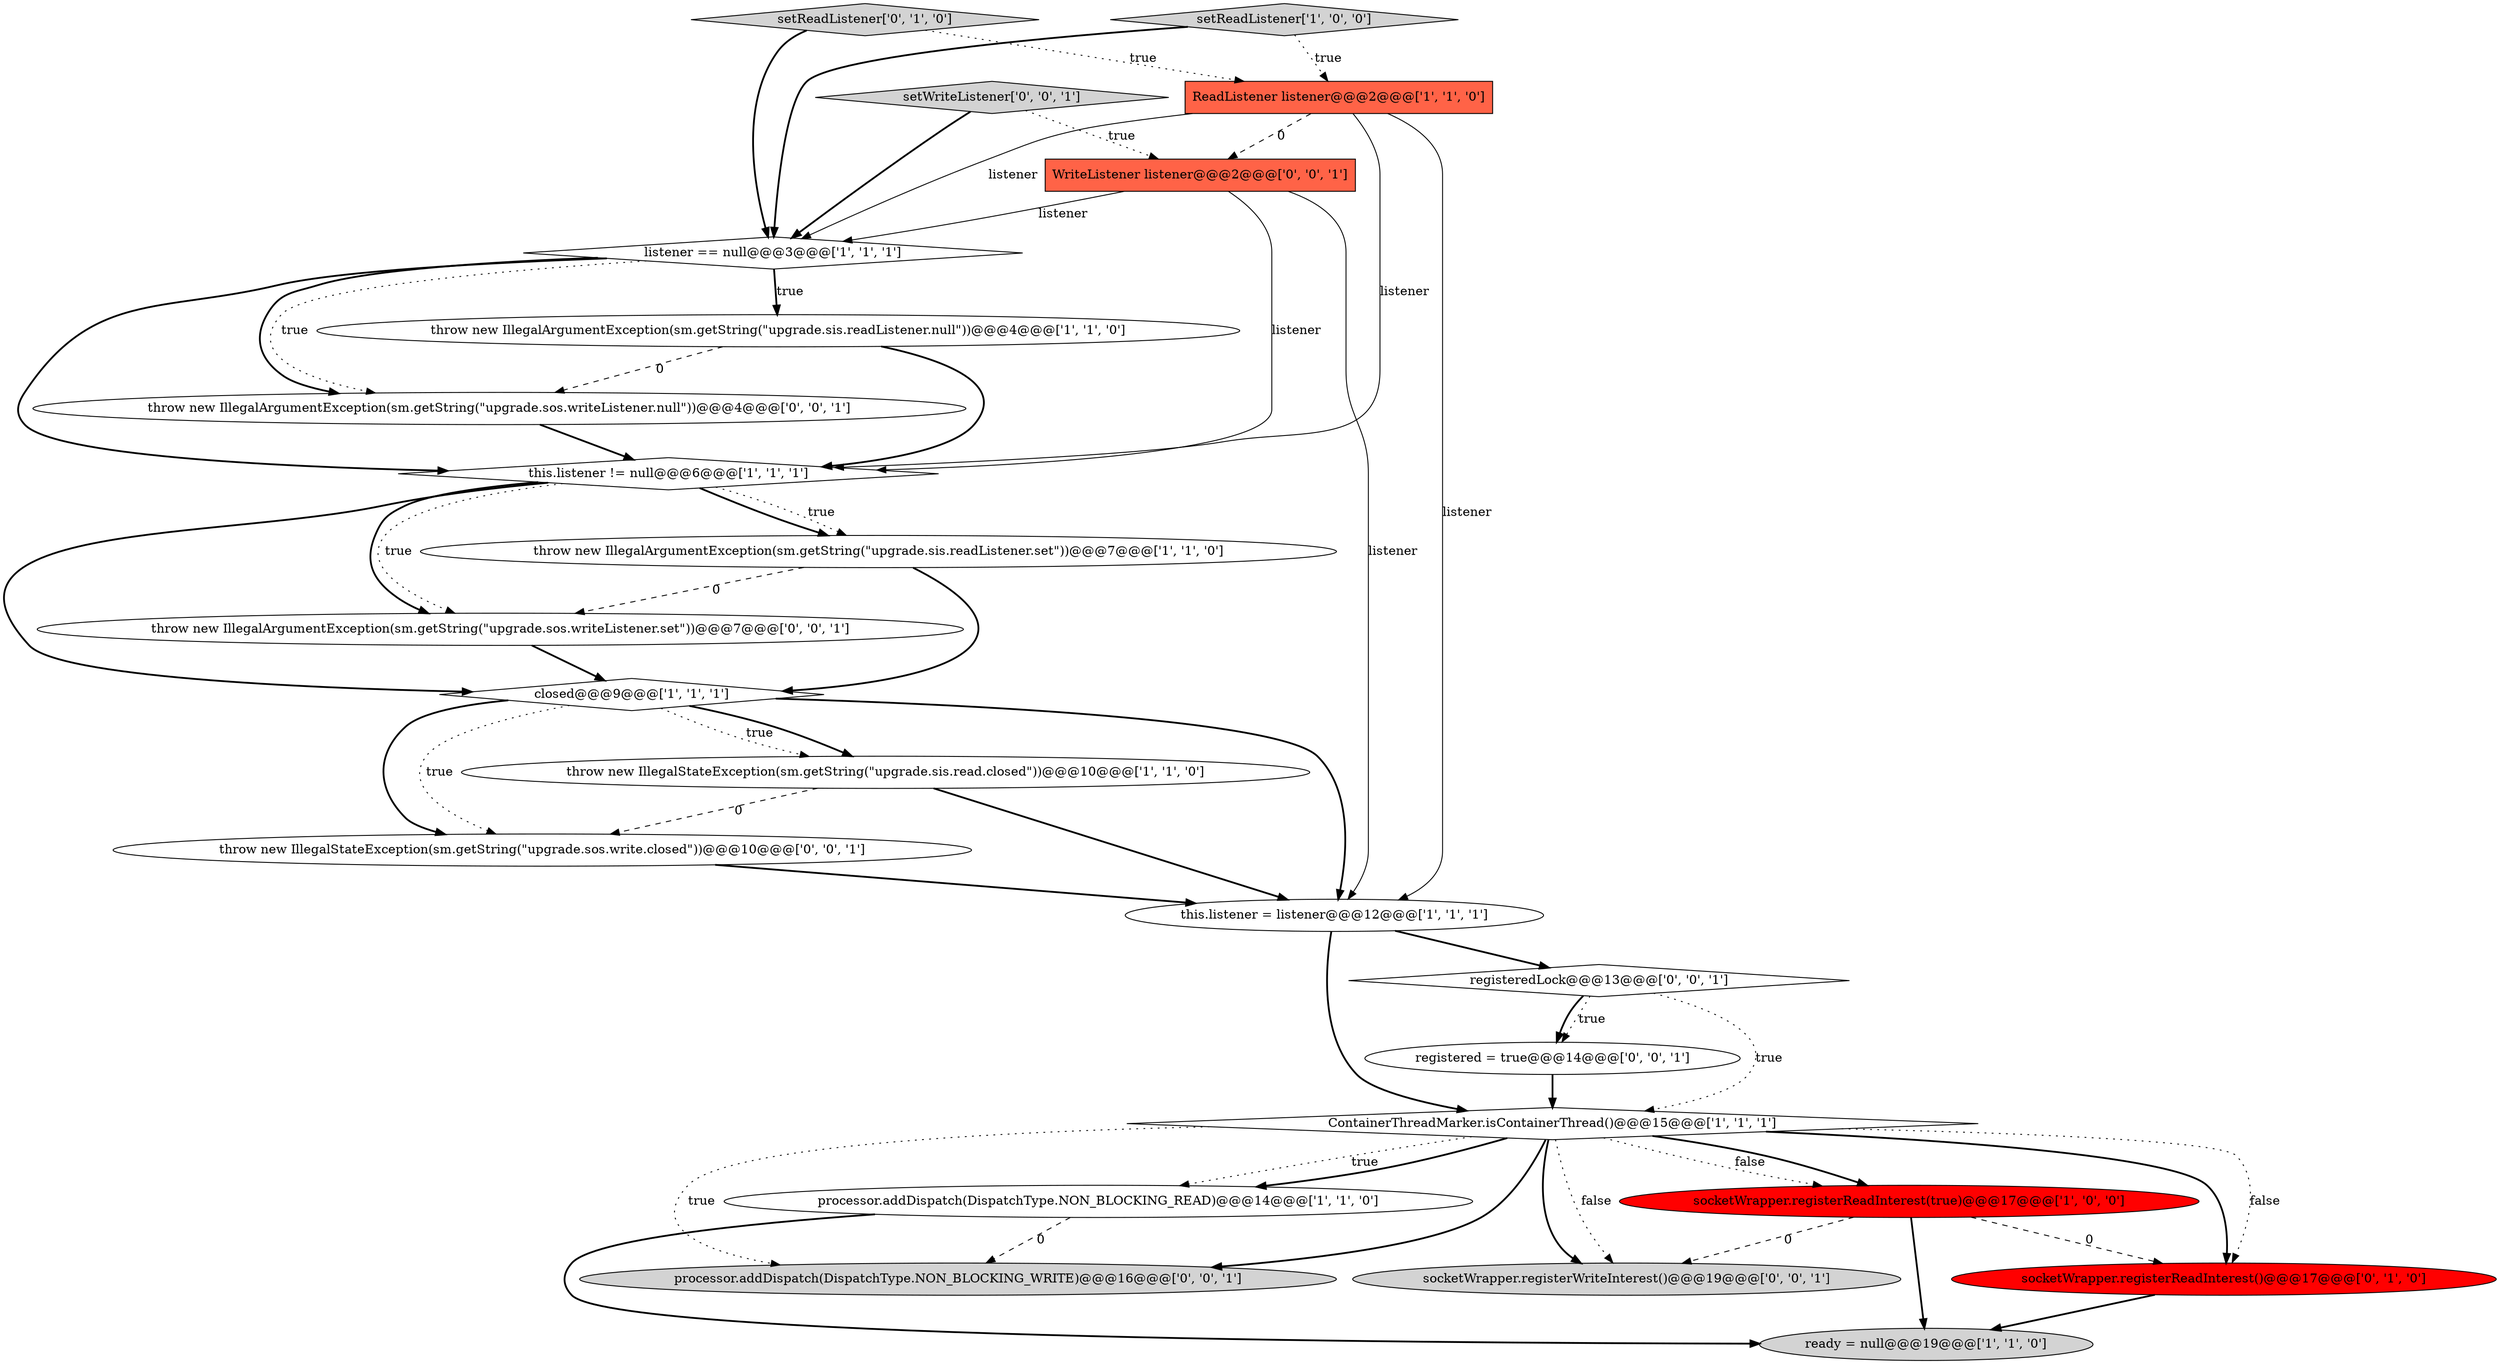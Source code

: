 digraph {
17 [style = filled, label = "throw new IllegalStateException(sm.getString(\"upgrade.sos.write.closed\"))@@@10@@@['0', '0', '1']", fillcolor = white, shape = ellipse image = "AAA0AAABBB3BBB"];
0 [style = filled, label = "this.listener != null@@@6@@@['1', '1', '1']", fillcolor = white, shape = diamond image = "AAA0AAABBB1BBB"];
7 [style = filled, label = "setReadListener['1', '0', '0']", fillcolor = lightgray, shape = diamond image = "AAA0AAABBB1BBB"];
23 [style = filled, label = "setWriteListener['0', '0', '1']", fillcolor = lightgray, shape = diamond image = "AAA0AAABBB3BBB"];
8 [style = filled, label = "ContainerThreadMarker.isContainerThread()@@@15@@@['1', '1', '1']", fillcolor = white, shape = diamond image = "AAA0AAABBB1BBB"];
4 [style = filled, label = "ready = null@@@19@@@['1', '1', '0']", fillcolor = lightgray, shape = ellipse image = "AAA0AAABBB1BBB"];
3 [style = filled, label = "socketWrapper.registerReadInterest(true)@@@17@@@['1', '0', '0']", fillcolor = red, shape = ellipse image = "AAA1AAABBB1BBB"];
22 [style = filled, label = "processor.addDispatch(DispatchType.NON_BLOCKING_WRITE)@@@16@@@['0', '0', '1']", fillcolor = lightgray, shape = ellipse image = "AAA0AAABBB3BBB"];
12 [style = filled, label = "ReadListener listener@@@2@@@['1', '1', '0']", fillcolor = tomato, shape = box image = "AAA0AAABBB1BBB"];
1 [style = filled, label = "throw new IllegalArgumentException(sm.getString(\"upgrade.sis.readListener.set\"))@@@7@@@['1', '1', '0']", fillcolor = white, shape = ellipse image = "AAA0AAABBB1BBB"];
16 [style = filled, label = "WriteListener listener@@@2@@@['0', '0', '1']", fillcolor = tomato, shape = box image = "AAA0AAABBB3BBB"];
11 [style = filled, label = "processor.addDispatch(DispatchType.NON_BLOCKING_READ)@@@14@@@['1', '1', '0']", fillcolor = white, shape = ellipse image = "AAA0AAABBB1BBB"];
18 [style = filled, label = "socketWrapper.registerWriteInterest()@@@19@@@['0', '0', '1']", fillcolor = lightgray, shape = ellipse image = "AAA0AAABBB3BBB"];
13 [style = filled, label = "socketWrapper.registerReadInterest()@@@17@@@['0', '1', '0']", fillcolor = red, shape = ellipse image = "AAA1AAABBB2BBB"];
9 [style = filled, label = "listener == null@@@3@@@['1', '1', '1']", fillcolor = white, shape = diamond image = "AAA0AAABBB1BBB"];
14 [style = filled, label = "setReadListener['0', '1', '0']", fillcolor = lightgray, shape = diamond image = "AAA0AAABBB2BBB"];
21 [style = filled, label = "registered = true@@@14@@@['0', '0', '1']", fillcolor = white, shape = ellipse image = "AAA0AAABBB3BBB"];
10 [style = filled, label = "closed@@@9@@@['1', '1', '1']", fillcolor = white, shape = diamond image = "AAA0AAABBB1BBB"];
15 [style = filled, label = "throw new IllegalArgumentException(sm.getString(\"upgrade.sos.writeListener.set\"))@@@7@@@['0', '0', '1']", fillcolor = white, shape = ellipse image = "AAA0AAABBB3BBB"];
20 [style = filled, label = "registeredLock@@@13@@@['0', '0', '1']", fillcolor = white, shape = diamond image = "AAA0AAABBB3BBB"];
6 [style = filled, label = "throw new IllegalArgumentException(sm.getString(\"upgrade.sis.readListener.null\"))@@@4@@@['1', '1', '0']", fillcolor = white, shape = ellipse image = "AAA0AAABBB1BBB"];
5 [style = filled, label = "this.listener = listener@@@12@@@['1', '1', '1']", fillcolor = white, shape = ellipse image = "AAA0AAABBB1BBB"];
2 [style = filled, label = "throw new IllegalStateException(sm.getString(\"upgrade.sis.read.closed\"))@@@10@@@['1', '1', '0']", fillcolor = white, shape = ellipse image = "AAA0AAABBB1BBB"];
19 [style = filled, label = "throw new IllegalArgumentException(sm.getString(\"upgrade.sos.writeListener.null\"))@@@4@@@['0', '0', '1']", fillcolor = white, shape = ellipse image = "AAA0AAABBB3BBB"];
16->9 [style = solid, label="listener"];
23->16 [style = dotted, label="true"];
5->8 [style = bold, label=""];
17->5 [style = bold, label=""];
15->10 [style = bold, label=""];
8->3 [style = dotted, label="false"];
2->5 [style = bold, label=""];
9->0 [style = bold, label=""];
14->12 [style = dotted, label="true"];
5->20 [style = bold, label=""];
12->16 [style = dashed, label="0"];
8->18 [style = bold, label=""];
0->15 [style = dotted, label="true"];
20->8 [style = dotted, label="true"];
8->13 [style = dotted, label="false"];
16->0 [style = solid, label="listener"];
1->15 [style = dashed, label="0"];
11->4 [style = bold, label=""];
8->3 [style = bold, label=""];
3->18 [style = dashed, label="0"];
11->22 [style = dashed, label="0"];
21->8 [style = bold, label=""];
10->17 [style = bold, label=""];
6->0 [style = bold, label=""];
20->21 [style = dotted, label="true"];
16->5 [style = solid, label="listener"];
9->6 [style = dotted, label="true"];
3->13 [style = dashed, label="0"];
2->17 [style = dashed, label="0"];
3->4 [style = bold, label=""];
0->15 [style = bold, label=""];
19->0 [style = bold, label=""];
7->12 [style = dotted, label="true"];
9->6 [style = bold, label=""];
10->17 [style = dotted, label="true"];
8->22 [style = bold, label=""];
20->21 [style = bold, label=""];
7->9 [style = bold, label=""];
12->9 [style = solid, label="listener"];
9->19 [style = dotted, label="true"];
0->10 [style = bold, label=""];
10->5 [style = bold, label=""];
8->18 [style = dotted, label="false"];
10->2 [style = dotted, label="true"];
0->1 [style = bold, label=""];
6->19 [style = dashed, label="0"];
12->5 [style = solid, label="listener"];
8->22 [style = dotted, label="true"];
8->11 [style = dotted, label="true"];
9->19 [style = bold, label=""];
14->9 [style = bold, label=""];
10->2 [style = bold, label=""];
1->10 [style = bold, label=""];
8->11 [style = bold, label=""];
23->9 [style = bold, label=""];
12->0 [style = solid, label="listener"];
8->13 [style = bold, label=""];
0->1 [style = dotted, label="true"];
13->4 [style = bold, label=""];
}
